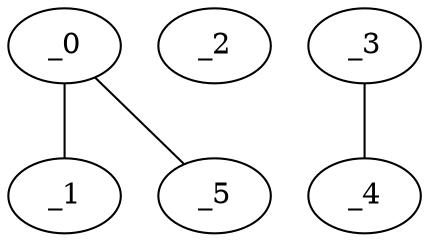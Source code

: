 graph HP1_0138 {
	_0	 [x="0.96",
		y="2.86"];
	_1	 [x="0.384766",
		y="0.391475"];
	_0 -- _1;
	_5	 [x="1.4208",
		y="2.56312"];
	_0 -- _5;
	_2	 [x="1.98705",
		y="1.08588"];
	_3	 [x="0.688907",
		y="2.47592"];
	_4	 [x="1.84783",
		y="1.79702"];
	_3 -- _4;
}
